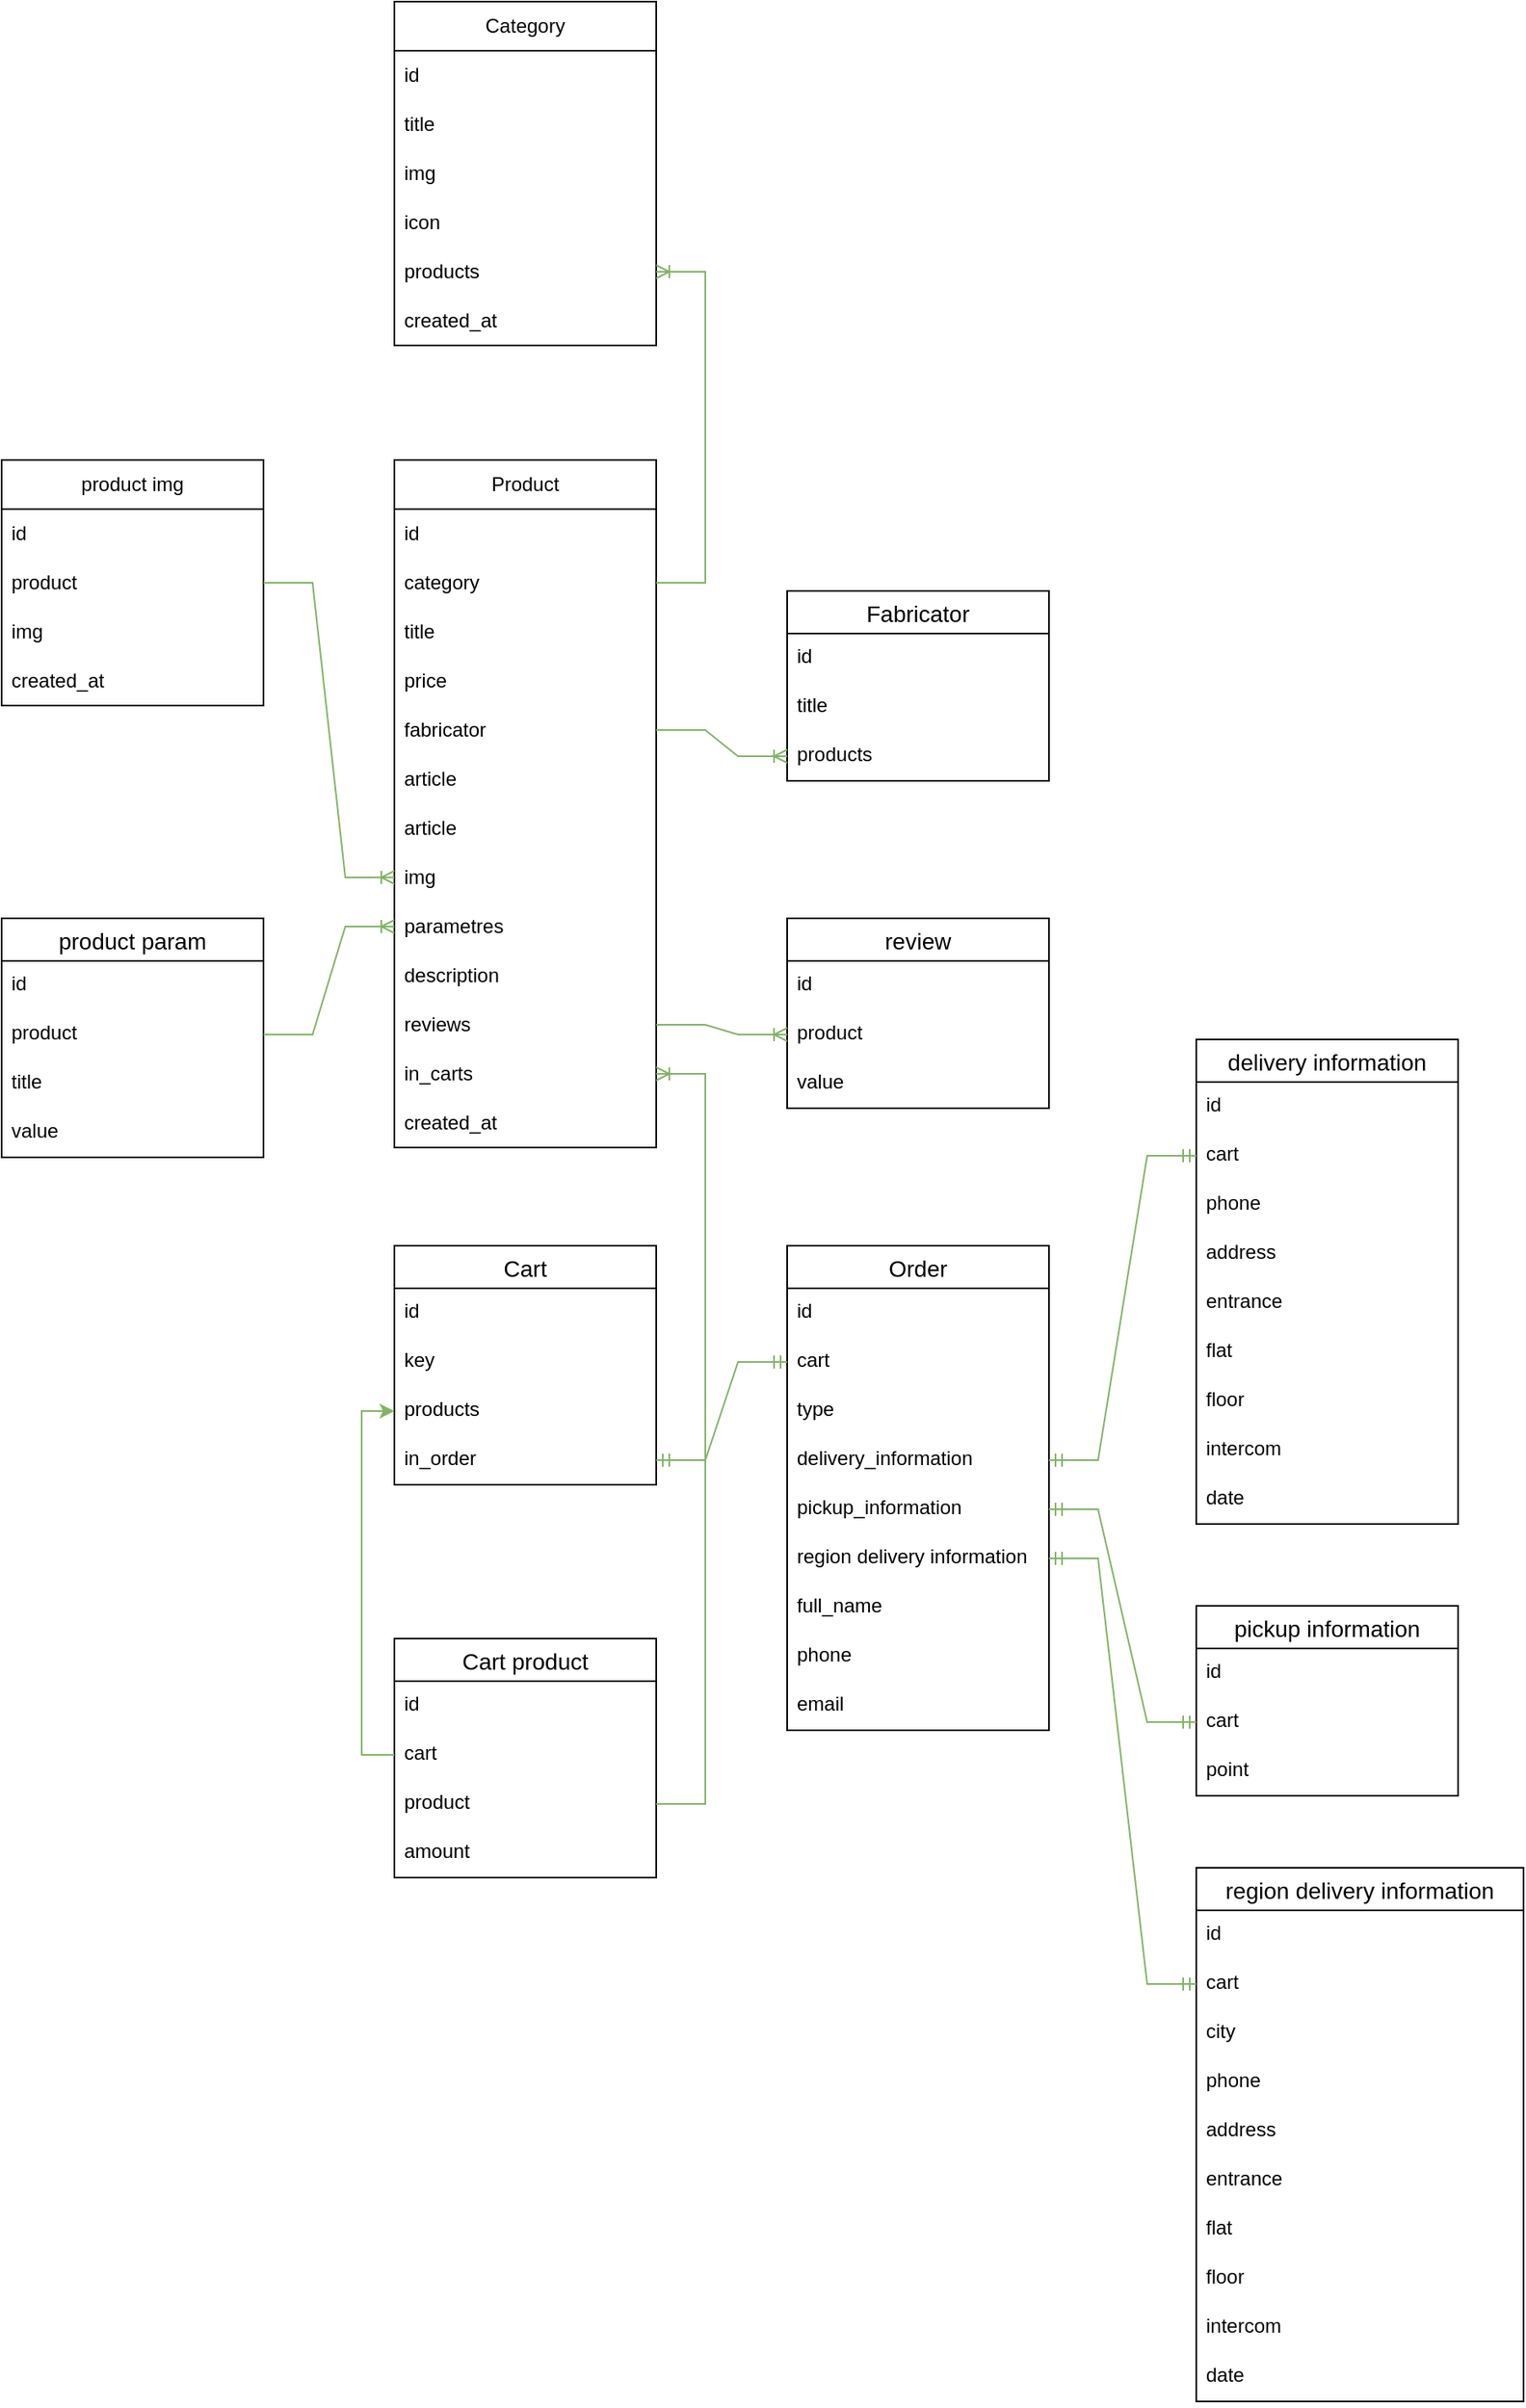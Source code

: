 <mxfile version="20.6.0" type="device"><diagram id="eE4jgaDiNoNC0mUJgm4E" name="Страница 1"><mxGraphModel dx="1222" dy="594" grid="1" gridSize="10" guides="1" tooltips="1" connect="1" arrows="1" fold="1" page="1" pageScale="1" pageWidth="100" pageHeight="100" math="0" shadow="0"><root><mxCell id="0"/><mxCell id="1" parent="0"/><mxCell id="ChAq6h97z7l-FOx-U9zO-1" value="Category" style="swimlane;fontStyle=0;childLayout=stackLayout;horizontal=1;startSize=30;horizontalStack=0;resizeParent=1;resizeParentMax=0;resizeLast=0;collapsible=1;marginBottom=0;whiteSpace=wrap;html=1;" parent="1" vertex="1"><mxGeometry x="510" y="220" width="160" height="210" as="geometry"/></mxCell><mxCell id="ChAq6h97z7l-FOx-U9zO-2" value="id" style="text;strokeColor=none;fillColor=none;align=left;verticalAlign=middle;spacingLeft=4;spacingRight=4;overflow=hidden;points=[[0,0.5],[1,0.5]];portConstraint=eastwest;rotatable=0;whiteSpace=wrap;html=1;" parent="ChAq6h97z7l-FOx-U9zO-1" vertex="1"><mxGeometry y="30" width="160" height="30" as="geometry"/></mxCell><mxCell id="ChAq6h97z7l-FOx-U9zO-3" value="title" style="text;strokeColor=none;fillColor=none;align=left;verticalAlign=middle;spacingLeft=4;spacingRight=4;overflow=hidden;points=[[0,0.5],[1,0.5]];portConstraint=eastwest;rotatable=0;whiteSpace=wrap;html=1;" parent="ChAq6h97z7l-FOx-U9zO-1" vertex="1"><mxGeometry y="60" width="160" height="30" as="geometry"/></mxCell><mxCell id="ChAq6h97z7l-FOx-U9zO-4" value="img" style="text;strokeColor=none;fillColor=none;align=left;verticalAlign=middle;spacingLeft=4;spacingRight=4;overflow=hidden;points=[[0,0.5],[1,0.5]];portConstraint=eastwest;rotatable=0;whiteSpace=wrap;html=1;" parent="ChAq6h97z7l-FOx-U9zO-1" vertex="1"><mxGeometry y="90" width="160" height="30" as="geometry"/></mxCell><mxCell id="ChAq6h97z7l-FOx-U9zO-5" value="icon" style="text;strokeColor=none;fillColor=none;align=left;verticalAlign=middle;spacingLeft=4;spacingRight=4;overflow=hidden;points=[[0,0.5],[1,0.5]];portConstraint=eastwest;rotatable=0;whiteSpace=wrap;html=1;" parent="ChAq6h97z7l-FOx-U9zO-1" vertex="1"><mxGeometry y="120" width="160" height="30" as="geometry"/></mxCell><mxCell id="ChAq6h97z7l-FOx-U9zO-6" value="products" style="text;strokeColor=none;fillColor=none;align=left;verticalAlign=middle;spacingLeft=4;spacingRight=4;overflow=hidden;points=[[0,0.5],[1,0.5]];portConstraint=eastwest;rotatable=0;whiteSpace=wrap;html=1;" parent="ChAq6h97z7l-FOx-U9zO-1" vertex="1"><mxGeometry y="150" width="160" height="30" as="geometry"/></mxCell><mxCell id="ChAq6h97z7l-FOx-U9zO-19" value="created_at" style="text;strokeColor=none;fillColor=none;align=left;verticalAlign=middle;spacingLeft=4;spacingRight=4;overflow=hidden;points=[[0,0.5],[1,0.5]];portConstraint=eastwest;rotatable=0;whiteSpace=wrap;html=1;" parent="ChAq6h97z7l-FOx-U9zO-1" vertex="1"><mxGeometry y="180" width="160" height="30" as="geometry"/></mxCell><mxCell id="ChAq6h97z7l-FOx-U9zO-7" value="Product" style="swimlane;fontStyle=0;childLayout=stackLayout;horizontal=1;startSize=30;horizontalStack=0;resizeParent=1;resizeParentMax=0;resizeLast=0;collapsible=1;marginBottom=0;whiteSpace=wrap;html=1;" parent="1" vertex="1"><mxGeometry x="510" y="500" width="160" height="420" as="geometry"/></mxCell><mxCell id="ChAq6h97z7l-FOx-U9zO-18" value="id" style="text;strokeColor=none;fillColor=none;align=left;verticalAlign=middle;spacingLeft=4;spacingRight=4;overflow=hidden;points=[[0,0.5],[1,0.5]];portConstraint=eastwest;rotatable=0;whiteSpace=wrap;html=1;" parent="ChAq6h97z7l-FOx-U9zO-7" vertex="1"><mxGeometry y="30" width="160" height="30" as="geometry"/></mxCell><mxCell id="ChAq6h97z7l-FOx-U9zO-22" value="category" style="text;strokeColor=none;fillColor=none;align=left;verticalAlign=middle;spacingLeft=4;spacingRight=4;overflow=hidden;points=[[0,0.5],[1,0.5]];portConstraint=eastwest;rotatable=0;whiteSpace=wrap;html=1;" parent="ChAq6h97z7l-FOx-U9zO-7" vertex="1"><mxGeometry y="60" width="160" height="30" as="geometry"/></mxCell><mxCell id="ChAq6h97z7l-FOx-U9zO-8" value="title" style="text;strokeColor=none;fillColor=none;align=left;verticalAlign=middle;spacingLeft=4;spacingRight=4;overflow=hidden;points=[[0,0.5],[1,0.5]];portConstraint=eastwest;rotatable=0;whiteSpace=wrap;html=1;" parent="ChAq6h97z7l-FOx-U9zO-7" vertex="1"><mxGeometry y="90" width="160" height="30" as="geometry"/></mxCell><mxCell id="ChAq6h97z7l-FOx-U9zO-9" value="price" style="text;strokeColor=none;fillColor=none;align=left;verticalAlign=middle;spacingLeft=4;spacingRight=4;overflow=hidden;points=[[0,0.5],[1,0.5]];portConstraint=eastwest;rotatable=0;whiteSpace=wrap;html=1;" parent="ChAq6h97z7l-FOx-U9zO-7" vertex="1"><mxGeometry y="120" width="160" height="30" as="geometry"/></mxCell><mxCell id="ChAq6h97z7l-FOx-U9zO-10" value="fabricator" style="text;strokeColor=none;fillColor=none;align=left;verticalAlign=middle;spacingLeft=4;spacingRight=4;overflow=hidden;points=[[0,0.5],[1,0.5]];portConstraint=eastwest;rotatable=0;whiteSpace=wrap;html=1;" parent="ChAq6h97z7l-FOx-U9zO-7" vertex="1"><mxGeometry y="150" width="160" height="30" as="geometry"/></mxCell><mxCell id="ChAq6h97z7l-FOx-U9zO-11" value="article" style="text;strokeColor=none;fillColor=none;align=left;verticalAlign=middle;spacingLeft=4;spacingRight=4;overflow=hidden;points=[[0,0.5],[1,0.5]];portConstraint=eastwest;rotatable=0;whiteSpace=wrap;html=1;" parent="ChAq6h97z7l-FOx-U9zO-7" vertex="1"><mxGeometry y="180" width="160" height="30" as="geometry"/></mxCell><mxCell id="ChAq6h97z7l-FOx-U9zO-12" value="article" style="text;strokeColor=none;fillColor=none;align=left;verticalAlign=middle;spacingLeft=4;spacingRight=4;overflow=hidden;points=[[0,0.5],[1,0.5]];portConstraint=eastwest;rotatable=0;whiteSpace=wrap;html=1;" parent="ChAq6h97z7l-FOx-U9zO-7" vertex="1"><mxGeometry y="210" width="160" height="30" as="geometry"/></mxCell><mxCell id="ChAq6h97z7l-FOx-U9zO-13" value="img" style="text;strokeColor=none;fillColor=none;align=left;verticalAlign=middle;spacingLeft=4;spacingRight=4;overflow=hidden;points=[[0,0.5],[1,0.5]];portConstraint=eastwest;rotatable=0;whiteSpace=wrap;html=1;" parent="ChAq6h97z7l-FOx-U9zO-7" vertex="1"><mxGeometry y="240" width="160" height="30" as="geometry"/></mxCell><mxCell id="ChAq6h97z7l-FOx-U9zO-25" value="parametres" style="text;strokeColor=none;fillColor=none;align=left;verticalAlign=middle;spacingLeft=4;spacingRight=4;overflow=hidden;points=[[0,0.5],[1,0.5]];portConstraint=eastwest;rotatable=0;whiteSpace=wrap;html=1;" parent="ChAq6h97z7l-FOx-U9zO-7" vertex="1"><mxGeometry y="270" width="160" height="30" as="geometry"/></mxCell><mxCell id="ChAq6h97z7l-FOx-U9zO-32" value="description" style="text;strokeColor=none;fillColor=none;align=left;verticalAlign=middle;spacingLeft=4;spacingRight=4;overflow=hidden;points=[[0,0.5],[1,0.5]];portConstraint=eastwest;rotatable=0;whiteSpace=wrap;html=1;" parent="ChAq6h97z7l-FOx-U9zO-7" vertex="1"><mxGeometry y="300" width="160" height="30" as="geometry"/></mxCell><mxCell id="ChAq6h97z7l-FOx-U9zO-33" value="reviews" style="text;strokeColor=none;fillColor=none;align=left;verticalAlign=middle;spacingLeft=4;spacingRight=4;overflow=hidden;points=[[0,0.5],[1,0.5]];portConstraint=eastwest;rotatable=0;whiteSpace=wrap;html=1;" parent="ChAq6h97z7l-FOx-U9zO-7" vertex="1"><mxGeometry y="330" width="160" height="30" as="geometry"/></mxCell><mxCell id="ChAq6h97z7l-FOx-U9zO-55" value="in_carts" style="text;strokeColor=none;fillColor=none;align=left;verticalAlign=middle;spacingLeft=4;spacingRight=4;overflow=hidden;points=[[0,0.5],[1,0.5]];portConstraint=eastwest;rotatable=0;whiteSpace=wrap;html=1;" parent="ChAq6h97z7l-FOx-U9zO-7" vertex="1"><mxGeometry y="360" width="160" height="30" as="geometry"/></mxCell><mxCell id="ChAq6h97z7l-FOx-U9zO-20" value="created_at" style="text;strokeColor=none;fillColor=none;align=left;verticalAlign=middle;spacingLeft=4;spacingRight=4;overflow=hidden;points=[[0,0.5],[1,0.5]];portConstraint=eastwest;rotatable=0;whiteSpace=wrap;html=1;" parent="ChAq6h97z7l-FOx-U9zO-7" vertex="1"><mxGeometry y="390" width="160" height="30" as="geometry"/></mxCell><mxCell id="ChAq6h97z7l-FOx-U9zO-14" value="product img" style="swimlane;fontStyle=0;childLayout=stackLayout;horizontal=1;startSize=30;horizontalStack=0;resizeParent=1;resizeParentMax=0;resizeLast=0;collapsible=1;marginBottom=0;whiteSpace=wrap;html=1;" parent="1" vertex="1"><mxGeometry x="270" y="500" width="160" height="150" as="geometry"/></mxCell><mxCell id="ChAq6h97z7l-FOx-U9zO-15" value="id" style="text;strokeColor=none;fillColor=none;align=left;verticalAlign=middle;spacingLeft=4;spacingRight=4;overflow=hidden;points=[[0,0.5],[1,0.5]];portConstraint=eastwest;rotatable=0;whiteSpace=wrap;html=1;" parent="ChAq6h97z7l-FOx-U9zO-14" vertex="1"><mxGeometry y="30" width="160" height="30" as="geometry"/></mxCell><mxCell id="ChAq6h97z7l-FOx-U9zO-16" value="product" style="text;strokeColor=none;fillColor=none;align=left;verticalAlign=middle;spacingLeft=4;spacingRight=4;overflow=hidden;points=[[0,0.5],[1,0.5]];portConstraint=eastwest;rotatable=0;whiteSpace=wrap;html=1;" parent="ChAq6h97z7l-FOx-U9zO-14" vertex="1"><mxGeometry y="60" width="160" height="30" as="geometry"/></mxCell><mxCell id="ChAq6h97z7l-FOx-U9zO-17" value="img" style="text;strokeColor=none;fillColor=none;align=left;verticalAlign=middle;spacingLeft=4;spacingRight=4;overflow=hidden;points=[[0,0.5],[1,0.5]];portConstraint=eastwest;rotatable=0;whiteSpace=wrap;html=1;" parent="ChAq6h97z7l-FOx-U9zO-14" vertex="1"><mxGeometry y="90" width="160" height="30" as="geometry"/></mxCell><mxCell id="ChAq6h97z7l-FOx-U9zO-21" value="created_at" style="text;strokeColor=none;fillColor=none;align=left;verticalAlign=middle;spacingLeft=4;spacingRight=4;overflow=hidden;points=[[0,0.5],[1,0.5]];portConstraint=eastwest;rotatable=0;whiteSpace=wrap;html=1;" parent="ChAq6h97z7l-FOx-U9zO-14" vertex="1"><mxGeometry y="120" width="160" height="30" as="geometry"/></mxCell><mxCell id="ChAq6h97z7l-FOx-U9zO-23" value="" style="edgeStyle=entityRelationEdgeStyle;fontSize=12;html=1;endArrow=ERoneToMany;rounded=0;fillColor=#d5e8d4;strokeColor=#82b366;" parent="1" source="ChAq6h97z7l-FOx-U9zO-22" target="ChAq6h97z7l-FOx-U9zO-6" edge="1"><mxGeometry width="100" height="100" relative="1" as="geometry"><mxPoint x="540" y="590" as="sourcePoint"/><mxPoint x="640" y="490" as="targetPoint"/></mxGeometry></mxCell><mxCell id="ChAq6h97z7l-FOx-U9zO-24" value="" style="edgeStyle=entityRelationEdgeStyle;fontSize=12;html=1;endArrow=ERoneToMany;rounded=0;fillColor=#d5e8d4;strokeColor=#82b366;" parent="1" source="ChAq6h97z7l-FOx-U9zO-16" target="ChAq6h97z7l-FOx-U9zO-13" edge="1"><mxGeometry width="100" height="100" relative="1" as="geometry"><mxPoint x="320" y="840" as="sourcePoint"/><mxPoint x="420" y="740" as="targetPoint"/></mxGeometry></mxCell><mxCell id="ChAq6h97z7l-FOx-U9zO-26" value="product param" style="swimlane;fontStyle=0;childLayout=stackLayout;horizontal=1;startSize=26;horizontalStack=0;resizeParent=1;resizeParentMax=0;resizeLast=0;collapsible=1;marginBottom=0;align=center;fontSize=14;" parent="1" vertex="1"><mxGeometry x="270" y="780" width="160" height="146" as="geometry"/></mxCell><mxCell id="ChAq6h97z7l-FOx-U9zO-27" value="id" style="text;strokeColor=none;fillColor=none;spacingLeft=4;spacingRight=4;overflow=hidden;rotatable=0;points=[[0,0.5],[1,0.5]];portConstraint=eastwest;fontSize=12;" parent="ChAq6h97z7l-FOx-U9zO-26" vertex="1"><mxGeometry y="26" width="160" height="30" as="geometry"/></mxCell><mxCell id="ChAq6h97z7l-FOx-U9zO-28" value="product" style="text;strokeColor=none;fillColor=none;spacingLeft=4;spacingRight=4;overflow=hidden;rotatable=0;points=[[0,0.5],[1,0.5]];portConstraint=eastwest;fontSize=12;" parent="ChAq6h97z7l-FOx-U9zO-26" vertex="1"><mxGeometry y="56" width="160" height="30" as="geometry"/></mxCell><mxCell id="ChAq6h97z7l-FOx-U9zO-29" value="title" style="text;strokeColor=none;fillColor=none;spacingLeft=4;spacingRight=4;overflow=hidden;rotatable=0;points=[[0,0.5],[1,0.5]];portConstraint=eastwest;fontSize=12;" parent="ChAq6h97z7l-FOx-U9zO-26" vertex="1"><mxGeometry y="86" width="160" height="30" as="geometry"/></mxCell><mxCell id="ChAq6h97z7l-FOx-U9zO-30" value="value" style="text;strokeColor=none;fillColor=none;spacingLeft=4;spacingRight=4;overflow=hidden;rotatable=0;points=[[0,0.5],[1,0.5]];portConstraint=eastwest;fontSize=12;" parent="ChAq6h97z7l-FOx-U9zO-26" vertex="1"><mxGeometry y="116" width="160" height="30" as="geometry"/></mxCell><mxCell id="ChAq6h97z7l-FOx-U9zO-31" value="" style="edgeStyle=entityRelationEdgeStyle;fontSize=12;html=1;endArrow=ERoneToMany;rounded=0;fillColor=#d5e8d4;strokeColor=#82b366;" parent="1" source="ChAq6h97z7l-FOx-U9zO-28" target="ChAq6h97z7l-FOx-U9zO-25" edge="1"><mxGeometry width="100" height="100" relative="1" as="geometry"><mxPoint x="420" y="1020" as="sourcePoint"/><mxPoint x="520" y="920" as="targetPoint"/></mxGeometry></mxCell><mxCell id="ChAq6h97z7l-FOx-U9zO-35" value="review" style="swimlane;fontStyle=0;childLayout=stackLayout;horizontal=1;startSize=26;horizontalStack=0;resizeParent=1;resizeParentMax=0;resizeLast=0;collapsible=1;marginBottom=0;align=center;fontSize=14;" parent="1" vertex="1"><mxGeometry x="750" y="780" width="160" height="116" as="geometry"/></mxCell><mxCell id="ChAq6h97z7l-FOx-U9zO-36" value="id" style="text;strokeColor=none;fillColor=none;spacingLeft=4;spacingRight=4;overflow=hidden;rotatable=0;points=[[0,0.5],[1,0.5]];portConstraint=eastwest;fontSize=12;" parent="ChAq6h97z7l-FOx-U9zO-35" vertex="1"><mxGeometry y="26" width="160" height="30" as="geometry"/></mxCell><mxCell id="ChAq6h97z7l-FOx-U9zO-37" value="product" style="text;strokeColor=none;fillColor=none;spacingLeft=4;spacingRight=4;overflow=hidden;rotatable=0;points=[[0,0.5],[1,0.5]];portConstraint=eastwest;fontSize=12;" parent="ChAq6h97z7l-FOx-U9zO-35" vertex="1"><mxGeometry y="56" width="160" height="30" as="geometry"/></mxCell><mxCell id="ChAq6h97z7l-FOx-U9zO-38" value="value" style="text;strokeColor=none;fillColor=none;spacingLeft=4;spacingRight=4;overflow=hidden;rotatable=0;points=[[0,0.5],[1,0.5]];portConstraint=eastwest;fontSize=12;" parent="ChAq6h97z7l-FOx-U9zO-35" vertex="1"><mxGeometry y="86" width="160" height="30" as="geometry"/></mxCell><mxCell id="ChAq6h97z7l-FOx-U9zO-39" value="" style="edgeStyle=entityRelationEdgeStyle;fontSize=12;html=1;endArrow=ERoneToMany;rounded=0;fillColor=#d5e8d4;strokeColor=#82b366;" parent="1" source="ChAq6h97z7l-FOx-U9zO-33" target="ChAq6h97z7l-FOx-U9zO-37" edge="1"><mxGeometry width="100" height="100" relative="1" as="geometry"><mxPoint x="700" y="800" as="sourcePoint"/><mxPoint x="800" y="610" as="targetPoint"/></mxGeometry></mxCell><mxCell id="ChAq6h97z7l-FOx-U9zO-40" value="Fabricator" style="swimlane;fontStyle=0;childLayout=stackLayout;horizontal=1;startSize=26;horizontalStack=0;resizeParent=1;resizeParentMax=0;resizeLast=0;collapsible=1;marginBottom=0;align=center;fontSize=14;" parent="1" vertex="1"><mxGeometry x="750" y="580" width="160" height="116" as="geometry"/></mxCell><mxCell id="ChAq6h97z7l-FOx-U9zO-41" value="id" style="text;strokeColor=none;fillColor=none;spacingLeft=4;spacingRight=4;overflow=hidden;rotatable=0;points=[[0,0.5],[1,0.5]];portConstraint=eastwest;fontSize=12;" parent="ChAq6h97z7l-FOx-U9zO-40" vertex="1"><mxGeometry y="26" width="160" height="30" as="geometry"/></mxCell><mxCell id="ChAq6h97z7l-FOx-U9zO-42" value="title" style="text;strokeColor=none;fillColor=none;spacingLeft=4;spacingRight=4;overflow=hidden;rotatable=0;points=[[0,0.5],[1,0.5]];portConstraint=eastwest;fontSize=12;" parent="ChAq6h97z7l-FOx-U9zO-40" vertex="1"><mxGeometry y="56" width="160" height="30" as="geometry"/></mxCell><mxCell id="ChAq6h97z7l-FOx-U9zO-43" value="products" style="text;strokeColor=none;fillColor=none;spacingLeft=4;spacingRight=4;overflow=hidden;rotatable=0;points=[[0,0.5],[1,0.5]];portConstraint=eastwest;fontSize=12;" parent="ChAq6h97z7l-FOx-U9zO-40" vertex="1"><mxGeometry y="86" width="160" height="30" as="geometry"/></mxCell><mxCell id="ChAq6h97z7l-FOx-U9zO-45" value="" style="edgeStyle=entityRelationEdgeStyle;fontSize=12;html=1;endArrow=ERoneToMany;rounded=0;fillColor=#d5e8d4;strokeColor=#82b366;" parent="1" source="ChAq6h97z7l-FOx-U9zO-10" target="ChAq6h97z7l-FOx-U9zO-43" edge="1"><mxGeometry width="100" height="100" relative="1" as="geometry"><mxPoint x="470" y="660" as="sourcePoint"/><mxPoint x="570" y="560" as="targetPoint"/></mxGeometry></mxCell><mxCell id="ChAq6h97z7l-FOx-U9zO-46" value="Cart" style="swimlane;fontStyle=0;childLayout=stackLayout;horizontal=1;startSize=26;horizontalStack=0;resizeParent=1;resizeParentMax=0;resizeLast=0;collapsible=1;marginBottom=0;align=center;fontSize=14;" parent="1" vertex="1"><mxGeometry x="510" y="980" width="160" height="146" as="geometry"/></mxCell><mxCell id="ChAq6h97z7l-FOx-U9zO-47" value="id" style="text;strokeColor=none;fillColor=none;spacingLeft=4;spacingRight=4;overflow=hidden;rotatable=0;points=[[0,0.5],[1,0.5]];portConstraint=eastwest;fontSize=12;" parent="ChAq6h97z7l-FOx-U9zO-46" vertex="1"><mxGeometry y="26" width="160" height="30" as="geometry"/></mxCell><mxCell id="ChAq6h97z7l-FOx-U9zO-48" value="key" style="text;strokeColor=none;fillColor=none;spacingLeft=4;spacingRight=4;overflow=hidden;rotatable=0;points=[[0,0.5],[1,0.5]];portConstraint=eastwest;fontSize=12;" parent="ChAq6h97z7l-FOx-U9zO-46" vertex="1"><mxGeometry y="56" width="160" height="30" as="geometry"/></mxCell><mxCell id="ChAq6h97z7l-FOx-U9zO-49" value="products" style="text;strokeColor=none;fillColor=none;spacingLeft=4;spacingRight=4;overflow=hidden;rotatable=0;points=[[0,0.5],[1,0.5]];portConstraint=eastwest;fontSize=12;" parent="ChAq6h97z7l-FOx-U9zO-46" vertex="1"><mxGeometry y="86" width="160" height="30" as="geometry"/></mxCell><mxCell id="ChAq6h97z7l-FOx-U9zO-66" value="in_order" style="text;strokeColor=none;fillColor=none;spacingLeft=4;spacingRight=4;overflow=hidden;rotatable=0;points=[[0,0.5],[1,0.5]];portConstraint=eastwest;fontSize=12;" parent="ChAq6h97z7l-FOx-U9zO-46" vertex="1"><mxGeometry y="116" width="160" height="30" as="geometry"/></mxCell><mxCell id="ChAq6h97z7l-FOx-U9zO-50" value="Cart product" style="swimlane;fontStyle=0;childLayout=stackLayout;horizontal=1;startSize=26;horizontalStack=0;resizeParent=1;resizeParentMax=0;resizeLast=0;collapsible=1;marginBottom=0;align=center;fontSize=14;" parent="1" vertex="1"><mxGeometry x="510" y="1220" width="160" height="146" as="geometry"/></mxCell><mxCell id="ChAq6h97z7l-FOx-U9zO-51" value="id" style="text;strokeColor=none;fillColor=none;spacingLeft=4;spacingRight=4;overflow=hidden;rotatable=0;points=[[0,0.5],[1,0.5]];portConstraint=eastwest;fontSize=12;" parent="ChAq6h97z7l-FOx-U9zO-50" vertex="1"><mxGeometry y="26" width="160" height="30" as="geometry"/></mxCell><mxCell id="ChAq6h97z7l-FOx-U9zO-52" value="cart" style="text;strokeColor=none;fillColor=none;spacingLeft=4;spacingRight=4;overflow=hidden;rotatable=0;points=[[0,0.5],[1,0.5]];portConstraint=eastwest;fontSize=12;" parent="ChAq6h97z7l-FOx-U9zO-50" vertex="1"><mxGeometry y="56" width="160" height="30" as="geometry"/></mxCell><mxCell id="ChAq6h97z7l-FOx-U9zO-53" value="product" style="text;strokeColor=none;fillColor=none;spacingLeft=4;spacingRight=4;overflow=hidden;rotatable=0;points=[[0,0.5],[1,0.5]];portConstraint=eastwest;fontSize=12;" parent="ChAq6h97z7l-FOx-U9zO-50" vertex="1"><mxGeometry y="86" width="160" height="30" as="geometry"/></mxCell><mxCell id="ChAq6h97z7l-FOx-U9zO-54" value="amount" style="text;strokeColor=none;fillColor=none;spacingLeft=4;spacingRight=4;overflow=hidden;rotatable=0;points=[[0,0.5],[1,0.5]];portConstraint=eastwest;fontSize=12;" parent="ChAq6h97z7l-FOx-U9zO-50" vertex="1"><mxGeometry y="116" width="160" height="30" as="geometry"/></mxCell><mxCell id="ChAq6h97z7l-FOx-U9zO-56" value="" style="edgeStyle=entityRelationEdgeStyle;fontSize=12;html=1;endArrow=ERoneToMany;rounded=0;fillColor=#d5e8d4;strokeColor=#82b366;" parent="1" source="ChAq6h97z7l-FOx-U9zO-53" target="ChAq6h97z7l-FOx-U9zO-55" edge="1"><mxGeometry width="100" height="100" relative="1" as="geometry"><mxPoint x="400" y="980" as="sourcePoint"/><mxPoint x="500" y="880" as="targetPoint"/></mxGeometry></mxCell><mxCell id="ChAq6h97z7l-FOx-U9zO-60" style="edgeStyle=orthogonalEdgeStyle;rounded=0;orthogonalLoop=1;jettySize=auto;html=1;entryX=0;entryY=0.5;entryDx=0;entryDy=0;fillColor=#d5e8d4;strokeColor=#82b366;" parent="1" source="ChAq6h97z7l-FOx-U9zO-52" target="ChAq6h97z7l-FOx-U9zO-49" edge="1"><mxGeometry relative="1" as="geometry"/></mxCell><mxCell id="ChAq6h97z7l-FOx-U9zO-61" value="Order" style="swimlane;fontStyle=0;childLayout=stackLayout;horizontal=1;startSize=26;horizontalStack=0;resizeParent=1;resizeParentMax=0;resizeLast=0;collapsible=1;marginBottom=0;align=center;fontSize=14;" parent="1" vertex="1"><mxGeometry x="750" y="980" width="160" height="296" as="geometry"/></mxCell><mxCell id="ChAq6h97z7l-FOx-U9zO-62" value="id" style="text;strokeColor=none;fillColor=none;spacingLeft=4;spacingRight=4;overflow=hidden;rotatable=0;points=[[0,0.5],[1,0.5]];portConstraint=eastwest;fontSize=12;" parent="ChAq6h97z7l-FOx-U9zO-61" vertex="1"><mxGeometry y="26" width="160" height="30" as="geometry"/></mxCell><mxCell id="ChAq6h97z7l-FOx-U9zO-63" value="cart" style="text;strokeColor=none;fillColor=none;spacingLeft=4;spacingRight=4;overflow=hidden;rotatable=0;points=[[0,0.5],[1,0.5]];portConstraint=eastwest;fontSize=12;" parent="ChAq6h97z7l-FOx-U9zO-61" vertex="1"><mxGeometry y="56" width="160" height="30" as="geometry"/></mxCell><mxCell id="ChAq6h97z7l-FOx-U9zO-75" value="type" style="text;strokeColor=none;fillColor=none;spacingLeft=4;spacingRight=4;overflow=hidden;rotatable=0;points=[[0,0.5],[1,0.5]];portConstraint=eastwest;fontSize=12;" parent="ChAq6h97z7l-FOx-U9zO-61" vertex="1"><mxGeometry y="86" width="160" height="30" as="geometry"/></mxCell><mxCell id="ChAq6h97z7l-FOx-U9zO-64" value="delivery_information" style="text;strokeColor=none;fillColor=none;spacingLeft=4;spacingRight=4;overflow=hidden;rotatable=0;points=[[0,0.5],[1,0.5]];portConstraint=eastwest;fontSize=12;" parent="ChAq6h97z7l-FOx-U9zO-61" vertex="1"><mxGeometry y="116" width="160" height="30" as="geometry"/></mxCell><mxCell id="ChAq6h97z7l-FOx-U9zO-88" value="pickup_information" style="text;strokeColor=none;fillColor=none;spacingLeft=4;spacingRight=4;overflow=hidden;rotatable=0;points=[[0,0.5],[1,0.5]];portConstraint=eastwest;fontSize=12;" parent="ChAq6h97z7l-FOx-U9zO-61" vertex="1"><mxGeometry y="146" width="160" height="30" as="geometry"/></mxCell><mxCell id="ChAq6h97z7l-FOx-U9zO-105" value="region delivery information" style="text;strokeColor=none;fillColor=none;spacingLeft=4;spacingRight=4;overflow=hidden;rotatable=0;points=[[0,0.5],[1,0.5]];portConstraint=eastwest;fontSize=12;" parent="ChAq6h97z7l-FOx-U9zO-61" vertex="1"><mxGeometry y="176" width="160" height="30" as="geometry"/></mxCell><mxCell id="ChAq6h97z7l-FOx-U9zO-72" value="full_name" style="text;strokeColor=none;fillColor=none;spacingLeft=4;spacingRight=4;overflow=hidden;rotatable=0;points=[[0,0.5],[1,0.5]];portConstraint=eastwest;fontSize=12;" parent="ChAq6h97z7l-FOx-U9zO-61" vertex="1"><mxGeometry y="206" width="160" height="30" as="geometry"/></mxCell><mxCell id="ChAq6h97z7l-FOx-U9zO-80" value="phone" style="text;strokeColor=none;fillColor=none;spacingLeft=4;spacingRight=4;overflow=hidden;rotatable=0;points=[[0,0.5],[1,0.5]];portConstraint=eastwest;fontSize=12;" parent="ChAq6h97z7l-FOx-U9zO-61" vertex="1"><mxGeometry y="236" width="160" height="30" as="geometry"/></mxCell><mxCell id="ChAq6h97z7l-FOx-U9zO-73" value="email" style="text;strokeColor=none;fillColor=none;spacingLeft=4;spacingRight=4;overflow=hidden;rotatable=0;points=[[0,0.5],[1,0.5]];portConstraint=eastwest;fontSize=12;" parent="ChAq6h97z7l-FOx-U9zO-61" vertex="1"><mxGeometry y="266" width="160" height="30" as="geometry"/></mxCell><mxCell id="ChAq6h97z7l-FOx-U9zO-65" value="" style="edgeStyle=entityRelationEdgeStyle;fontSize=12;html=1;endArrow=ERmandOne;startArrow=ERmandOne;rounded=0;fillColor=#d5e8d4;strokeColor=#82b366;" parent="1" source="ChAq6h97z7l-FOx-U9zO-66" target="ChAq6h97z7l-FOx-U9zO-63" edge="1"><mxGeometry width="100" height="100" relative="1" as="geometry"><mxPoint x="790" y="1150" as="sourcePoint"/><mxPoint x="620" y="970" as="targetPoint"/></mxGeometry></mxCell><mxCell id="ChAq6h97z7l-FOx-U9zO-76" value="delivery information" style="swimlane;fontStyle=0;childLayout=stackLayout;horizontal=1;startSize=26;horizontalStack=0;resizeParent=1;resizeParentMax=0;resizeLast=0;collapsible=1;marginBottom=0;align=center;fontSize=14;" parent="1" vertex="1"><mxGeometry x="1000" y="854" width="160" height="296" as="geometry"/></mxCell><mxCell id="ChAq6h97z7l-FOx-U9zO-77" value="id" style="text;strokeColor=none;fillColor=none;spacingLeft=4;spacingRight=4;overflow=hidden;rotatable=0;points=[[0,0.5],[1,0.5]];portConstraint=eastwest;fontSize=12;" parent="ChAq6h97z7l-FOx-U9zO-76" vertex="1"><mxGeometry y="26" width="160" height="30" as="geometry"/></mxCell><mxCell id="ChAq6h97z7l-FOx-U9zO-78" value="cart" style="text;strokeColor=none;fillColor=none;spacingLeft=4;spacingRight=4;overflow=hidden;rotatable=0;points=[[0,0.5],[1,0.5]];portConstraint=eastwest;fontSize=12;" parent="ChAq6h97z7l-FOx-U9zO-76" vertex="1"><mxGeometry y="56" width="160" height="30" as="geometry"/></mxCell><mxCell id="ChAq6h97z7l-FOx-U9zO-81" value="phone" style="text;strokeColor=none;fillColor=none;spacingLeft=4;spacingRight=4;overflow=hidden;rotatable=0;points=[[0,0.5],[1,0.5]];portConstraint=eastwest;fontSize=12;" parent="ChAq6h97z7l-FOx-U9zO-76" vertex="1"><mxGeometry y="86" width="160" height="30" as="geometry"/></mxCell><mxCell id="ChAq6h97z7l-FOx-U9zO-67" value="address" style="text;strokeColor=none;fillColor=none;spacingLeft=4;spacingRight=4;overflow=hidden;rotatable=0;points=[[0,0.5],[1,0.5]];portConstraint=eastwest;fontSize=12;" parent="ChAq6h97z7l-FOx-U9zO-76" vertex="1"><mxGeometry y="116" width="160" height="30" as="geometry"/></mxCell><mxCell id="ChAq6h97z7l-FOx-U9zO-68" value="entrance" style="text;strokeColor=none;fillColor=none;spacingLeft=4;spacingRight=4;overflow=hidden;rotatable=0;points=[[0,0.5],[1,0.5]];portConstraint=eastwest;fontSize=12;" parent="ChAq6h97z7l-FOx-U9zO-76" vertex="1"><mxGeometry y="146" width="160" height="30" as="geometry"/></mxCell><mxCell id="ChAq6h97z7l-FOx-U9zO-69" value="flat" style="text;strokeColor=none;fillColor=none;spacingLeft=4;spacingRight=4;overflow=hidden;rotatable=0;points=[[0,0.5],[1,0.5]];portConstraint=eastwest;fontSize=12;" parent="ChAq6h97z7l-FOx-U9zO-76" vertex="1"><mxGeometry y="176" width="160" height="30" as="geometry"/></mxCell><mxCell id="ChAq6h97z7l-FOx-U9zO-83" value="floor" style="text;strokeColor=none;fillColor=none;spacingLeft=4;spacingRight=4;overflow=hidden;rotatable=0;points=[[0,0.5],[1,0.5]];portConstraint=eastwest;fontSize=12;" parent="ChAq6h97z7l-FOx-U9zO-76" vertex="1"><mxGeometry y="206" width="160" height="30" as="geometry"/></mxCell><mxCell id="ChAq6h97z7l-FOx-U9zO-70" value="intercom" style="text;strokeColor=none;fillColor=none;spacingLeft=4;spacingRight=4;overflow=hidden;rotatable=0;points=[[0,0.5],[1,0.5]];portConstraint=eastwest;fontSize=12;" parent="ChAq6h97z7l-FOx-U9zO-76" vertex="1"><mxGeometry y="236" width="160" height="30" as="geometry"/></mxCell><mxCell id="ChAq6h97z7l-FOx-U9zO-71" value="date" style="text;strokeColor=none;fillColor=none;spacingLeft=4;spacingRight=4;overflow=hidden;rotatable=0;points=[[0,0.5],[1,0.5]];portConstraint=eastwest;fontSize=12;" parent="ChAq6h97z7l-FOx-U9zO-76" vertex="1"><mxGeometry y="266" width="160" height="30" as="geometry"/></mxCell><mxCell id="ChAq6h97z7l-FOx-U9zO-82" value="" style="edgeStyle=entityRelationEdgeStyle;fontSize=12;html=1;endArrow=ERmandOne;startArrow=ERmandOne;rounded=0;fillColor=#d5e8d4;strokeColor=#82b366;" parent="1" source="ChAq6h97z7l-FOx-U9zO-64" target="ChAq6h97z7l-FOx-U9zO-78" edge="1"><mxGeometry width="100" height="100" relative="1" as="geometry"><mxPoint x="870" y="1346" as="sourcePoint"/><mxPoint x="970" y="1246" as="targetPoint"/></mxGeometry></mxCell><mxCell id="ChAq6h97z7l-FOx-U9zO-84" value="pickup information" style="swimlane;fontStyle=0;childLayout=stackLayout;horizontal=1;startSize=26;horizontalStack=0;resizeParent=1;resizeParentMax=0;resizeLast=0;collapsible=1;marginBottom=0;align=center;fontSize=14;" parent="1" vertex="1"><mxGeometry x="1000" y="1200" width="160" height="116" as="geometry"/></mxCell><mxCell id="ChAq6h97z7l-FOx-U9zO-85" value="id" style="text;strokeColor=none;fillColor=none;spacingLeft=4;spacingRight=4;overflow=hidden;rotatable=0;points=[[0,0.5],[1,0.5]];portConstraint=eastwest;fontSize=12;" parent="ChAq6h97z7l-FOx-U9zO-84" vertex="1"><mxGeometry y="26" width="160" height="30" as="geometry"/></mxCell><mxCell id="ChAq6h97z7l-FOx-U9zO-86" value="cart" style="text;strokeColor=none;fillColor=none;spacingLeft=4;spacingRight=4;overflow=hidden;rotatable=0;points=[[0,0.5],[1,0.5]];portConstraint=eastwest;fontSize=12;" parent="ChAq6h97z7l-FOx-U9zO-84" vertex="1"><mxGeometry y="56" width="160" height="30" as="geometry"/></mxCell><mxCell id="ChAq6h97z7l-FOx-U9zO-87" value="point" style="text;strokeColor=none;fillColor=none;spacingLeft=4;spacingRight=4;overflow=hidden;rotatable=0;points=[[0,0.5],[1,0.5]];portConstraint=eastwest;fontSize=12;" parent="ChAq6h97z7l-FOx-U9zO-84" vertex="1"><mxGeometry y="86" width="160" height="30" as="geometry"/></mxCell><mxCell id="ChAq6h97z7l-FOx-U9zO-89" value="" style="edgeStyle=entityRelationEdgeStyle;fontSize=12;html=1;endArrow=ERmandOne;startArrow=ERmandOne;rounded=0;fillColor=#d5e8d4;strokeColor=#82b366;" parent="1" source="ChAq6h97z7l-FOx-U9zO-86" target="ChAq6h97z7l-FOx-U9zO-88" edge="1"><mxGeometry width="100" height="100" relative="1" as="geometry"><mxPoint x="820" y="1250" as="sourcePoint"/><mxPoint x="920" y="1150" as="targetPoint"/></mxGeometry></mxCell><mxCell id="ChAq6h97z7l-FOx-U9zO-94" value="region delivery information" style="swimlane;fontStyle=0;childLayout=stackLayout;horizontal=1;startSize=26;horizontalStack=0;resizeParent=1;resizeParentMax=0;resizeLast=0;collapsible=1;marginBottom=0;align=center;fontSize=14;" parent="1" vertex="1"><mxGeometry x="1000" y="1360" width="200" height="326" as="geometry"/></mxCell><mxCell id="ChAq6h97z7l-FOx-U9zO-95" value="id" style="text;strokeColor=none;fillColor=none;spacingLeft=4;spacingRight=4;overflow=hidden;rotatable=0;points=[[0,0.5],[1,0.5]];portConstraint=eastwest;fontSize=12;" parent="ChAq6h97z7l-FOx-U9zO-94" vertex="1"><mxGeometry y="26" width="200" height="30" as="geometry"/></mxCell><mxCell id="ChAq6h97z7l-FOx-U9zO-96" value="cart" style="text;strokeColor=none;fillColor=none;spacingLeft=4;spacingRight=4;overflow=hidden;rotatable=0;points=[[0,0.5],[1,0.5]];portConstraint=eastwest;fontSize=12;" parent="ChAq6h97z7l-FOx-U9zO-94" vertex="1"><mxGeometry y="56" width="200" height="30" as="geometry"/></mxCell><mxCell id="ChAq6h97z7l-FOx-U9zO-104" value="city" style="text;strokeColor=none;fillColor=none;spacingLeft=4;spacingRight=4;overflow=hidden;rotatable=0;points=[[0,0.5],[1,0.5]];portConstraint=eastwest;fontSize=12;" parent="ChAq6h97z7l-FOx-U9zO-94" vertex="1"><mxGeometry y="86" width="200" height="30" as="geometry"/></mxCell><mxCell id="ChAq6h97z7l-FOx-U9zO-97" value="phone" style="text;strokeColor=none;fillColor=none;spacingLeft=4;spacingRight=4;overflow=hidden;rotatable=0;points=[[0,0.5],[1,0.5]];portConstraint=eastwest;fontSize=12;" parent="ChAq6h97z7l-FOx-U9zO-94" vertex="1"><mxGeometry y="116" width="200" height="30" as="geometry"/></mxCell><mxCell id="ChAq6h97z7l-FOx-U9zO-98" value="address" style="text;strokeColor=none;fillColor=none;spacingLeft=4;spacingRight=4;overflow=hidden;rotatable=0;points=[[0,0.5],[1,0.5]];portConstraint=eastwest;fontSize=12;" parent="ChAq6h97z7l-FOx-U9zO-94" vertex="1"><mxGeometry y="146" width="200" height="30" as="geometry"/></mxCell><mxCell id="ChAq6h97z7l-FOx-U9zO-99" value="entrance" style="text;strokeColor=none;fillColor=none;spacingLeft=4;spacingRight=4;overflow=hidden;rotatable=0;points=[[0,0.5],[1,0.5]];portConstraint=eastwest;fontSize=12;" parent="ChAq6h97z7l-FOx-U9zO-94" vertex="1"><mxGeometry y="176" width="200" height="30" as="geometry"/></mxCell><mxCell id="ChAq6h97z7l-FOx-U9zO-100" value="flat" style="text;strokeColor=none;fillColor=none;spacingLeft=4;spacingRight=4;overflow=hidden;rotatable=0;points=[[0,0.5],[1,0.5]];portConstraint=eastwest;fontSize=12;" parent="ChAq6h97z7l-FOx-U9zO-94" vertex="1"><mxGeometry y="206" width="200" height="30" as="geometry"/></mxCell><mxCell id="ChAq6h97z7l-FOx-U9zO-101" value="floor" style="text;strokeColor=none;fillColor=none;spacingLeft=4;spacingRight=4;overflow=hidden;rotatable=0;points=[[0,0.5],[1,0.5]];portConstraint=eastwest;fontSize=12;" parent="ChAq6h97z7l-FOx-U9zO-94" vertex="1"><mxGeometry y="236" width="200" height="30" as="geometry"/></mxCell><mxCell id="ChAq6h97z7l-FOx-U9zO-102" value="intercom" style="text;strokeColor=none;fillColor=none;spacingLeft=4;spacingRight=4;overflow=hidden;rotatable=0;points=[[0,0.5],[1,0.5]];portConstraint=eastwest;fontSize=12;" parent="ChAq6h97z7l-FOx-U9zO-94" vertex="1"><mxGeometry y="266" width="200" height="30" as="geometry"/></mxCell><mxCell id="ChAq6h97z7l-FOx-U9zO-103" value="date" style="text;strokeColor=none;fillColor=none;spacingLeft=4;spacingRight=4;overflow=hidden;rotatable=0;points=[[0,0.5],[1,0.5]];portConstraint=eastwest;fontSize=12;" parent="ChAq6h97z7l-FOx-U9zO-94" vertex="1"><mxGeometry y="296" width="200" height="30" as="geometry"/></mxCell><mxCell id="ChAq6h97z7l-FOx-U9zO-106" value="" style="edgeStyle=entityRelationEdgeStyle;fontSize=12;html=1;endArrow=ERmandOne;startArrow=ERmandOne;rounded=0;fillColor=#d5e8d4;strokeColor=#82b366;" parent="1" source="ChAq6h97z7l-FOx-U9zO-96" target="ChAq6h97z7l-FOx-U9zO-105" edge="1"><mxGeometry width="100" height="100" relative="1" as="geometry"><mxPoint x="870" y="1390" as="sourcePoint"/><mxPoint x="700" y="1260" as="targetPoint"/></mxGeometry></mxCell></root></mxGraphModel></diagram></mxfile>